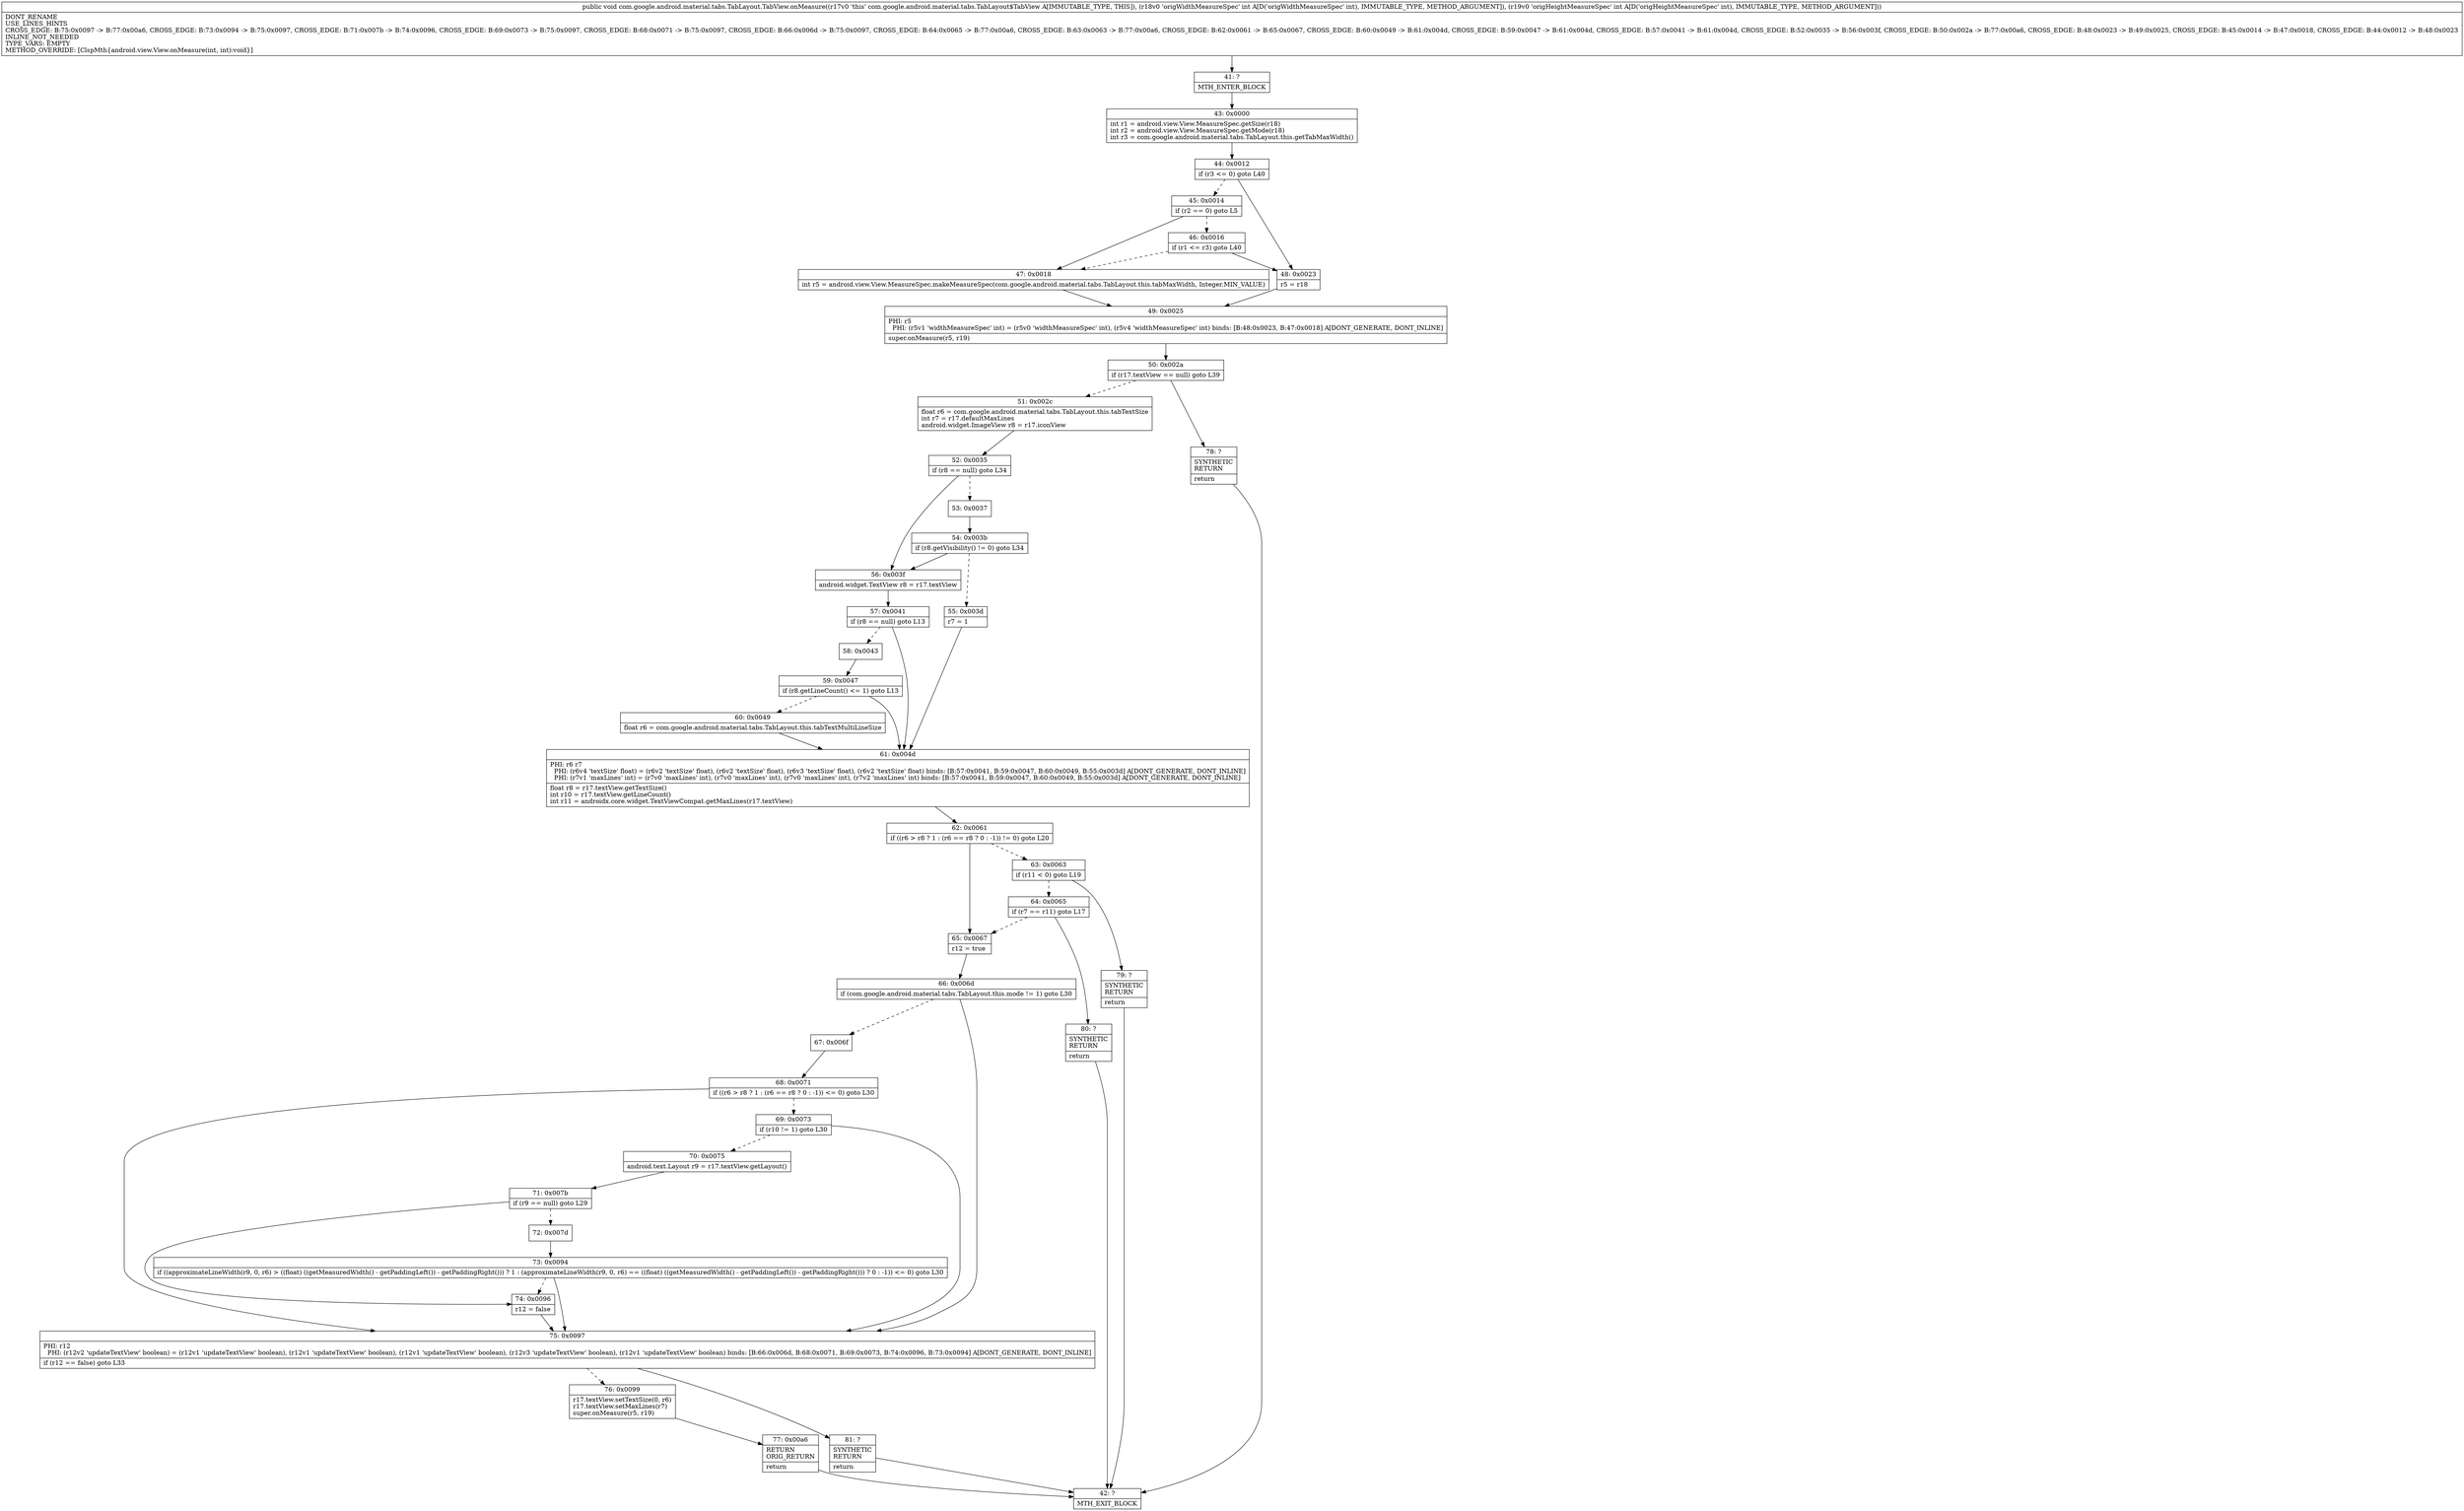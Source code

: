 digraph "CFG forcom.google.android.material.tabs.TabLayout.TabView.onMeasure(II)V" {
Node_41 [shape=record,label="{41\:\ ?|MTH_ENTER_BLOCK\l}"];
Node_43 [shape=record,label="{43\:\ 0x0000|int r1 = android.view.View.MeasureSpec.getSize(r18)\lint r2 = android.view.View.MeasureSpec.getMode(r18)\lint r3 = com.google.android.material.tabs.TabLayout.this.getTabMaxWidth()\l}"];
Node_44 [shape=record,label="{44\:\ 0x0012|if (r3 \<= 0) goto L40\l}"];
Node_45 [shape=record,label="{45\:\ 0x0014|if (r2 == 0) goto L5\l}"];
Node_46 [shape=record,label="{46\:\ 0x0016|if (r1 \<= r3) goto L40\l}"];
Node_47 [shape=record,label="{47\:\ 0x0018|int r5 = android.view.View.MeasureSpec.makeMeasureSpec(com.google.android.material.tabs.TabLayout.this.tabMaxWidth, Integer.MIN_VALUE)\l}"];
Node_49 [shape=record,label="{49\:\ 0x0025|PHI: r5 \l  PHI: (r5v1 'widthMeasureSpec' int) = (r5v0 'widthMeasureSpec' int), (r5v4 'widthMeasureSpec' int) binds: [B:48:0x0023, B:47:0x0018] A[DONT_GENERATE, DONT_INLINE]\l|super.onMeasure(r5, r19)\l}"];
Node_50 [shape=record,label="{50\:\ 0x002a|if (r17.textView == null) goto L39\l}"];
Node_51 [shape=record,label="{51\:\ 0x002c|float r6 = com.google.android.material.tabs.TabLayout.this.tabTextSize\lint r7 = r17.defaultMaxLines\landroid.widget.ImageView r8 = r17.iconView\l}"];
Node_52 [shape=record,label="{52\:\ 0x0035|if (r8 == null) goto L34\l}"];
Node_53 [shape=record,label="{53\:\ 0x0037}"];
Node_54 [shape=record,label="{54\:\ 0x003b|if (r8.getVisibility() != 0) goto L34\l}"];
Node_55 [shape=record,label="{55\:\ 0x003d|r7 = 1\l}"];
Node_61 [shape=record,label="{61\:\ 0x004d|PHI: r6 r7 \l  PHI: (r6v4 'textSize' float) = (r6v2 'textSize' float), (r6v2 'textSize' float), (r6v3 'textSize' float), (r6v2 'textSize' float) binds: [B:57:0x0041, B:59:0x0047, B:60:0x0049, B:55:0x003d] A[DONT_GENERATE, DONT_INLINE]\l  PHI: (r7v1 'maxLines' int) = (r7v0 'maxLines' int), (r7v0 'maxLines' int), (r7v0 'maxLines' int), (r7v2 'maxLines' int) binds: [B:57:0x0041, B:59:0x0047, B:60:0x0049, B:55:0x003d] A[DONT_GENERATE, DONT_INLINE]\l|float r8 = r17.textView.getTextSize()\lint r10 = r17.textView.getLineCount()\lint r11 = androidx.core.widget.TextViewCompat.getMaxLines(r17.textView)\l}"];
Node_62 [shape=record,label="{62\:\ 0x0061|if ((r6 \> r8 ? 1 : (r6 == r8 ? 0 : \-1)) != 0) goto L20\l}"];
Node_63 [shape=record,label="{63\:\ 0x0063|if (r11 \< 0) goto L19\l}"];
Node_64 [shape=record,label="{64\:\ 0x0065|if (r7 == r11) goto L17\l}"];
Node_80 [shape=record,label="{80\:\ ?|SYNTHETIC\lRETURN\l|return\l}"];
Node_42 [shape=record,label="{42\:\ ?|MTH_EXIT_BLOCK\l}"];
Node_79 [shape=record,label="{79\:\ ?|SYNTHETIC\lRETURN\l|return\l}"];
Node_65 [shape=record,label="{65\:\ 0x0067|r12 = true\l}"];
Node_66 [shape=record,label="{66\:\ 0x006d|if (com.google.android.material.tabs.TabLayout.this.mode != 1) goto L30\l}"];
Node_67 [shape=record,label="{67\:\ 0x006f}"];
Node_68 [shape=record,label="{68\:\ 0x0071|if ((r6 \> r8 ? 1 : (r6 == r8 ? 0 : \-1)) \<= 0) goto L30\l}"];
Node_69 [shape=record,label="{69\:\ 0x0073|if (r10 != 1) goto L30\l}"];
Node_70 [shape=record,label="{70\:\ 0x0075|android.text.Layout r9 = r17.textView.getLayout()\l}"];
Node_71 [shape=record,label="{71\:\ 0x007b|if (r9 == null) goto L29\l}"];
Node_72 [shape=record,label="{72\:\ 0x007d}"];
Node_73 [shape=record,label="{73\:\ 0x0094|if ((approximateLineWidth(r9, 0, r6) \> ((float) ((getMeasuredWidth() \- getPaddingLeft()) \- getPaddingRight())) ? 1 : (approximateLineWidth(r9, 0, r6) == ((float) ((getMeasuredWidth() \- getPaddingLeft()) \- getPaddingRight())) ? 0 : \-1)) \<= 0) goto L30\l}"];
Node_74 [shape=record,label="{74\:\ 0x0096|r12 = false\l}"];
Node_75 [shape=record,label="{75\:\ 0x0097|PHI: r12 \l  PHI: (r12v2 'updateTextView' boolean) = (r12v1 'updateTextView' boolean), (r12v1 'updateTextView' boolean), (r12v1 'updateTextView' boolean), (r12v3 'updateTextView' boolean), (r12v1 'updateTextView' boolean) binds: [B:66:0x006d, B:68:0x0071, B:69:0x0073, B:74:0x0096, B:73:0x0094] A[DONT_GENERATE, DONT_INLINE]\l|if (r12 == false) goto L33\l}"];
Node_76 [shape=record,label="{76\:\ 0x0099|r17.textView.setTextSize(0, r6)\lr17.textView.setMaxLines(r7)\lsuper.onMeasure(r5, r19)\l}"];
Node_77 [shape=record,label="{77\:\ 0x00a6|RETURN\lORIG_RETURN\l|return\l}"];
Node_81 [shape=record,label="{81\:\ ?|SYNTHETIC\lRETURN\l|return\l}"];
Node_56 [shape=record,label="{56\:\ 0x003f|android.widget.TextView r8 = r17.textView\l}"];
Node_57 [shape=record,label="{57\:\ 0x0041|if (r8 == null) goto L13\l}"];
Node_58 [shape=record,label="{58\:\ 0x0043}"];
Node_59 [shape=record,label="{59\:\ 0x0047|if (r8.getLineCount() \<= 1) goto L13\l}"];
Node_60 [shape=record,label="{60\:\ 0x0049|float r6 = com.google.android.material.tabs.TabLayout.this.tabTextMultiLineSize\l}"];
Node_78 [shape=record,label="{78\:\ ?|SYNTHETIC\lRETURN\l|return\l}"];
Node_48 [shape=record,label="{48\:\ 0x0023|r5 = r18\l}"];
MethodNode[shape=record,label="{public void com.google.android.material.tabs.TabLayout.TabView.onMeasure((r17v0 'this' com.google.android.material.tabs.TabLayout$TabView A[IMMUTABLE_TYPE, THIS]), (r18v0 'origWidthMeasureSpec' int A[D('origWidthMeasureSpec' int), IMMUTABLE_TYPE, METHOD_ARGUMENT]), (r19v0 'origHeightMeasureSpec' int A[D('origHeightMeasureSpec' int), IMMUTABLE_TYPE, METHOD_ARGUMENT]))  | DONT_RENAME\lUSE_LINES_HINTS\lCROSS_EDGE: B:75:0x0097 \-\> B:77:0x00a6, CROSS_EDGE: B:73:0x0094 \-\> B:75:0x0097, CROSS_EDGE: B:71:0x007b \-\> B:74:0x0096, CROSS_EDGE: B:69:0x0073 \-\> B:75:0x0097, CROSS_EDGE: B:68:0x0071 \-\> B:75:0x0097, CROSS_EDGE: B:66:0x006d \-\> B:75:0x0097, CROSS_EDGE: B:64:0x0065 \-\> B:77:0x00a6, CROSS_EDGE: B:63:0x0063 \-\> B:77:0x00a6, CROSS_EDGE: B:62:0x0061 \-\> B:65:0x0067, CROSS_EDGE: B:60:0x0049 \-\> B:61:0x004d, CROSS_EDGE: B:59:0x0047 \-\> B:61:0x004d, CROSS_EDGE: B:57:0x0041 \-\> B:61:0x004d, CROSS_EDGE: B:52:0x0035 \-\> B:56:0x003f, CROSS_EDGE: B:50:0x002a \-\> B:77:0x00a6, CROSS_EDGE: B:48:0x0023 \-\> B:49:0x0025, CROSS_EDGE: B:45:0x0014 \-\> B:47:0x0018, CROSS_EDGE: B:44:0x0012 \-\> B:48:0x0023\lINLINE_NOT_NEEDED\lTYPE_VARS: EMPTY\lMETHOD_OVERRIDE: [ClspMth\{android.view.View.onMeasure(int, int):void\}]\l}"];
MethodNode -> Node_41;Node_41 -> Node_43;
Node_43 -> Node_44;
Node_44 -> Node_45[style=dashed];
Node_44 -> Node_48;
Node_45 -> Node_46[style=dashed];
Node_45 -> Node_47;
Node_46 -> Node_47[style=dashed];
Node_46 -> Node_48;
Node_47 -> Node_49;
Node_49 -> Node_50;
Node_50 -> Node_51[style=dashed];
Node_50 -> Node_78;
Node_51 -> Node_52;
Node_52 -> Node_53[style=dashed];
Node_52 -> Node_56;
Node_53 -> Node_54;
Node_54 -> Node_55[style=dashed];
Node_54 -> Node_56;
Node_55 -> Node_61;
Node_61 -> Node_62;
Node_62 -> Node_63[style=dashed];
Node_62 -> Node_65;
Node_63 -> Node_64[style=dashed];
Node_63 -> Node_79;
Node_64 -> Node_65[style=dashed];
Node_64 -> Node_80;
Node_80 -> Node_42;
Node_79 -> Node_42;
Node_65 -> Node_66;
Node_66 -> Node_67[style=dashed];
Node_66 -> Node_75;
Node_67 -> Node_68;
Node_68 -> Node_69[style=dashed];
Node_68 -> Node_75;
Node_69 -> Node_70[style=dashed];
Node_69 -> Node_75;
Node_70 -> Node_71;
Node_71 -> Node_72[style=dashed];
Node_71 -> Node_74;
Node_72 -> Node_73;
Node_73 -> Node_74[style=dashed];
Node_73 -> Node_75;
Node_74 -> Node_75;
Node_75 -> Node_76[style=dashed];
Node_75 -> Node_81;
Node_76 -> Node_77;
Node_77 -> Node_42;
Node_81 -> Node_42;
Node_56 -> Node_57;
Node_57 -> Node_58[style=dashed];
Node_57 -> Node_61;
Node_58 -> Node_59;
Node_59 -> Node_60[style=dashed];
Node_59 -> Node_61;
Node_60 -> Node_61;
Node_78 -> Node_42;
Node_48 -> Node_49;
}


